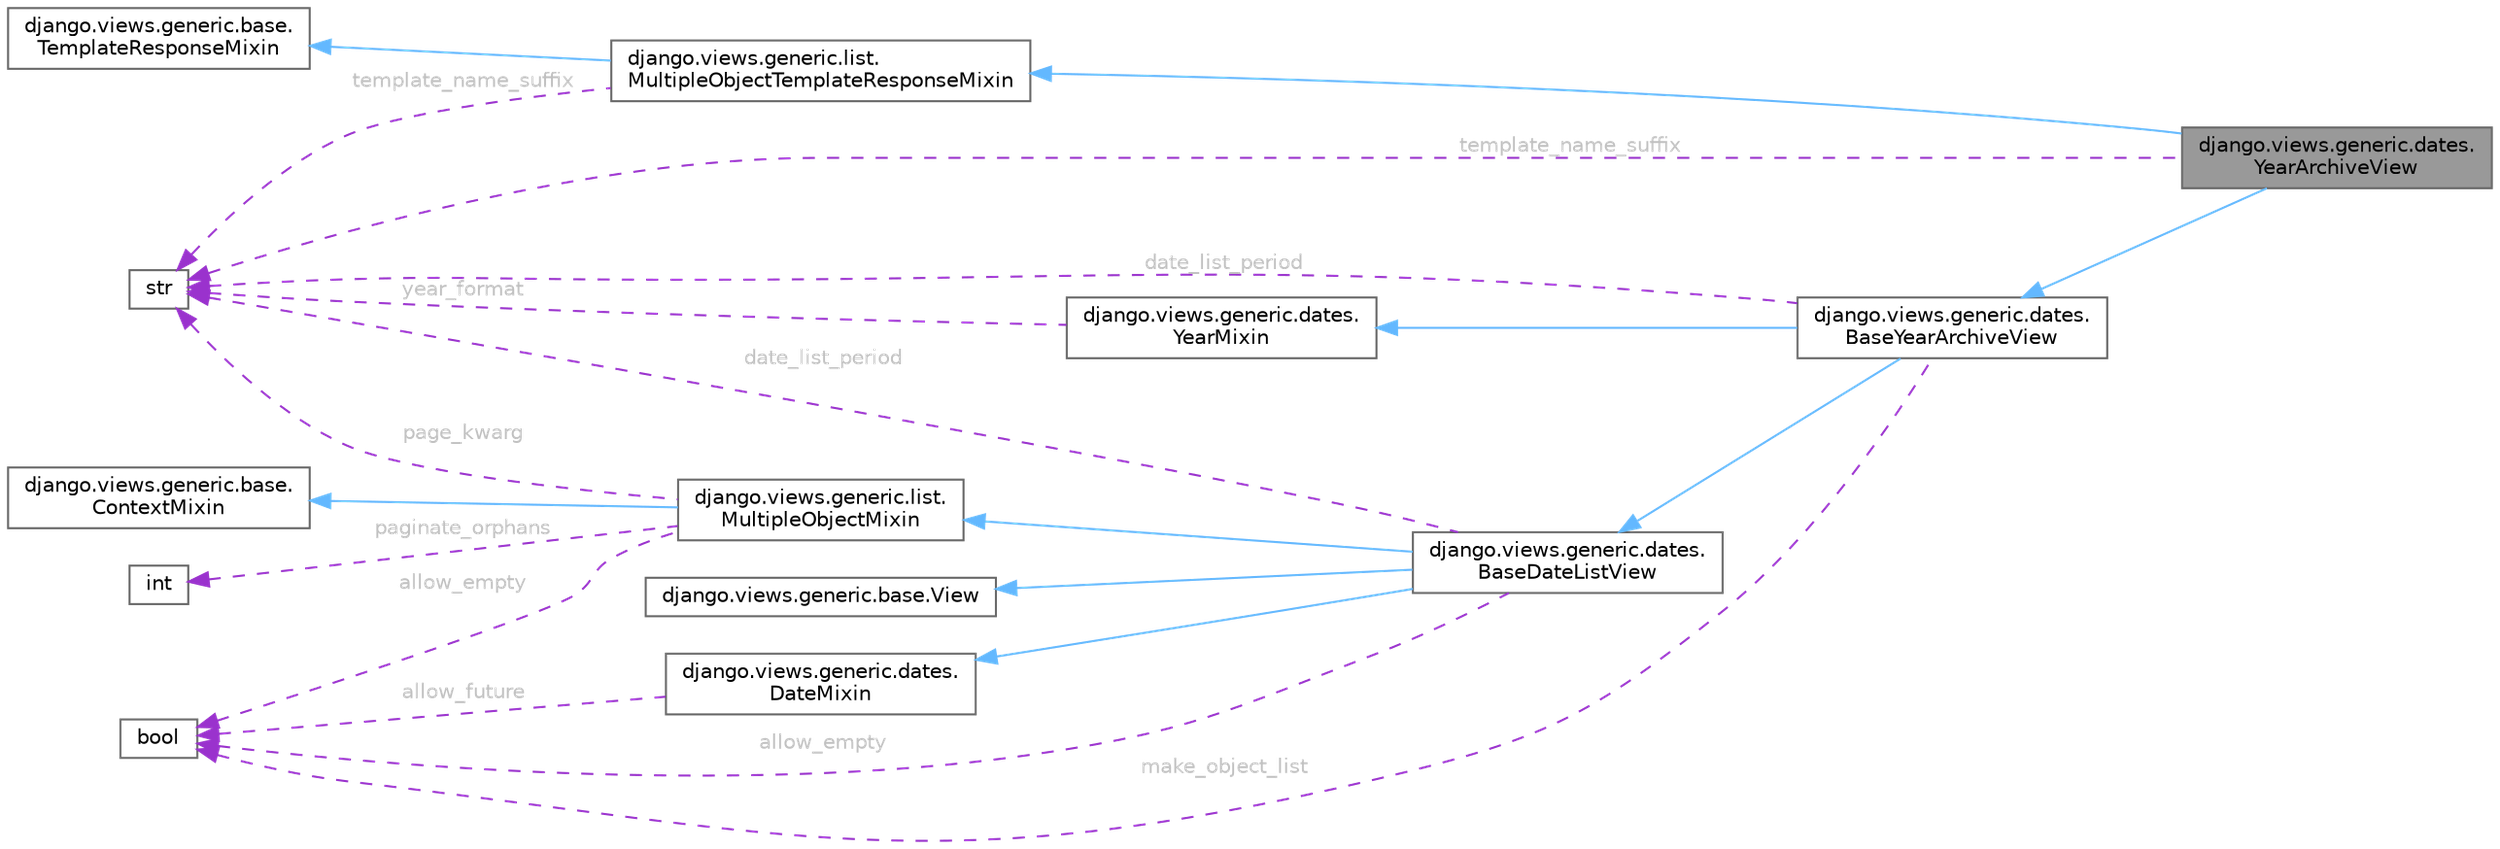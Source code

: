digraph "django.views.generic.dates.YearArchiveView"
{
 // LATEX_PDF_SIZE
  bgcolor="transparent";
  edge [fontname=Helvetica,fontsize=10,labelfontname=Helvetica,labelfontsize=10];
  node [fontname=Helvetica,fontsize=10,shape=box,height=0.2,width=0.4];
  rankdir="LR";
  Node1 [id="Node000001",label="django.views.generic.dates.\lYearArchiveView",height=0.2,width=0.4,color="gray40", fillcolor="grey60", style="filled", fontcolor="black",tooltip=" "];
  Node2 -> Node1 [id="edge21_Node000001_Node000002",dir="back",color="steelblue1",style="solid",tooltip=" "];
  Node2 [id="Node000002",label="django.views.generic.list.\lMultipleObjectTemplateResponseMixin",height=0.2,width=0.4,color="gray40", fillcolor="white", style="filled",URL="$classdjango_1_1views_1_1generic_1_1list_1_1MultipleObjectTemplateResponseMixin.html",tooltip=" "];
  Node3 -> Node2 [id="edge22_Node000002_Node000003",dir="back",color="steelblue1",style="solid",tooltip=" "];
  Node3 [id="Node000003",label="django.views.generic.base.\lTemplateResponseMixin",height=0.2,width=0.4,color="gray40", fillcolor="white", style="filled",URL="$classdjango_1_1views_1_1generic_1_1base_1_1TemplateResponseMixin.html",tooltip=" "];
  Node4 -> Node2 [id="edge23_Node000002_Node000004",dir="back",color="darkorchid3",style="dashed",tooltip=" ",label=" template_name_suffix",fontcolor="grey" ];
  Node4 [id="Node000004",label="str",height=0.2,width=0.4,color="gray40", fillcolor="white", style="filled",tooltip=" "];
  Node5 -> Node1 [id="edge24_Node000001_Node000005",dir="back",color="steelblue1",style="solid",tooltip=" "];
  Node5 [id="Node000005",label="django.views.generic.dates.\lBaseYearArchiveView",height=0.2,width=0.4,color="gray40", fillcolor="white", style="filled",URL="$classdjango_1_1views_1_1generic_1_1dates_1_1BaseYearArchiveView.html",tooltip=" "];
  Node6 -> Node5 [id="edge25_Node000005_Node000006",dir="back",color="steelblue1",style="solid",tooltip=" "];
  Node6 [id="Node000006",label="django.views.generic.dates.\lYearMixin",height=0.2,width=0.4,color="gray40", fillcolor="white", style="filled",URL="$classdjango_1_1views_1_1generic_1_1dates_1_1YearMixin.html",tooltip=" "];
  Node4 -> Node6 [id="edge26_Node000006_Node000004",dir="back",color="darkorchid3",style="dashed",tooltip=" ",label=" year_format",fontcolor="grey" ];
  Node7 -> Node5 [id="edge27_Node000005_Node000007",dir="back",color="steelblue1",style="solid",tooltip=" "];
  Node7 [id="Node000007",label="django.views.generic.dates.\lBaseDateListView",height=0.2,width=0.4,color="gray40", fillcolor="white", style="filled",URL="$classdjango_1_1views_1_1generic_1_1dates_1_1BaseDateListView.html",tooltip=" "];
  Node8 -> Node7 [id="edge28_Node000007_Node000008",dir="back",color="steelblue1",style="solid",tooltip=" "];
  Node8 [id="Node000008",label="django.views.generic.list.\lMultipleObjectMixin",height=0.2,width=0.4,color="gray40", fillcolor="white", style="filled",URL="$classdjango_1_1views_1_1generic_1_1list_1_1MultipleObjectMixin.html",tooltip=" "];
  Node9 -> Node8 [id="edge29_Node000008_Node000009",dir="back",color="steelblue1",style="solid",tooltip=" "];
  Node9 [id="Node000009",label="django.views.generic.base.\lContextMixin",height=0.2,width=0.4,color="gray40", fillcolor="white", style="filled",URL="$classdjango_1_1views_1_1generic_1_1base_1_1ContextMixin.html",tooltip=" "];
  Node10 -> Node8 [id="edge30_Node000008_Node000010",dir="back",color="darkorchid3",style="dashed",tooltip=" ",label=" allow_empty",fontcolor="grey" ];
  Node10 [id="Node000010",label="bool",height=0.2,width=0.4,color="gray40", fillcolor="white", style="filled",tooltip=" "];
  Node11 -> Node8 [id="edge31_Node000008_Node000011",dir="back",color="darkorchid3",style="dashed",tooltip=" ",label=" paginate_orphans",fontcolor="grey" ];
  Node11 [id="Node000011",label="int",height=0.2,width=0.4,color="gray40", fillcolor="white", style="filled",tooltip=" "];
  Node4 -> Node8 [id="edge32_Node000008_Node000004",dir="back",color="darkorchid3",style="dashed",tooltip=" ",label=" page_kwarg",fontcolor="grey" ];
  Node12 -> Node7 [id="edge33_Node000007_Node000012",dir="back",color="steelblue1",style="solid",tooltip=" "];
  Node12 [id="Node000012",label="django.views.generic.dates.\lDateMixin",height=0.2,width=0.4,color="gray40", fillcolor="white", style="filled",URL="$classdjango_1_1views_1_1generic_1_1dates_1_1DateMixin.html",tooltip=" "];
  Node10 -> Node12 [id="edge34_Node000012_Node000010",dir="back",color="darkorchid3",style="dashed",tooltip=" ",label=" allow_future",fontcolor="grey" ];
  Node13 -> Node7 [id="edge35_Node000007_Node000013",dir="back",color="steelblue1",style="solid",tooltip=" "];
  Node13 [id="Node000013",label="django.views.generic.base.View",height=0.2,width=0.4,color="gray40", fillcolor="white", style="filled",URL="$classdjango_1_1views_1_1generic_1_1base_1_1View.html",tooltip=" "];
  Node10 -> Node7 [id="edge36_Node000007_Node000010",dir="back",color="darkorchid3",style="dashed",tooltip=" ",label=" allow_empty",fontcolor="grey" ];
  Node4 -> Node7 [id="edge37_Node000007_Node000004",dir="back",color="darkorchid3",style="dashed",tooltip=" ",label=" date_list_period",fontcolor="grey" ];
  Node4 -> Node5 [id="edge38_Node000005_Node000004",dir="back",color="darkorchid3",style="dashed",tooltip=" ",label=" date_list_period",fontcolor="grey" ];
  Node10 -> Node5 [id="edge39_Node000005_Node000010",dir="back",color="darkorchid3",style="dashed",tooltip=" ",label=" make_object_list",fontcolor="grey" ];
  Node4 -> Node1 [id="edge40_Node000001_Node000004",dir="back",color="darkorchid3",style="dashed",tooltip=" ",label=" template_name_suffix",fontcolor="grey" ];
}
